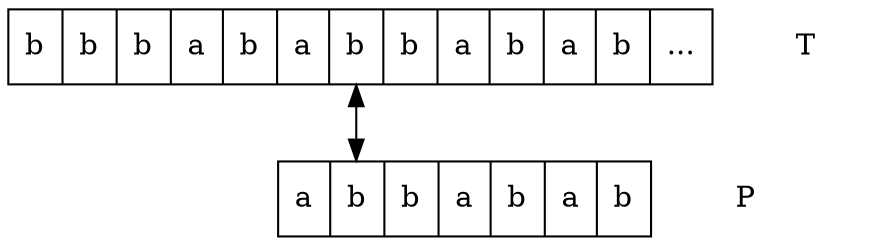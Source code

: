 digraph G{
	node[shape=record]
    w[label="<h> b|b|b|a|b|a|<r> b|b|a|b|a|b|..."];
    T[shape=plaintext];
    p[label="<h> a|<r> b|b|a|b|a|b"];
    P[shape=plaintext];
    //w:h->p:h[dir=both, label="X"];
    w:r->p:r[dir=both];
    {rank=same w T}
    {rank=same p P}
}
